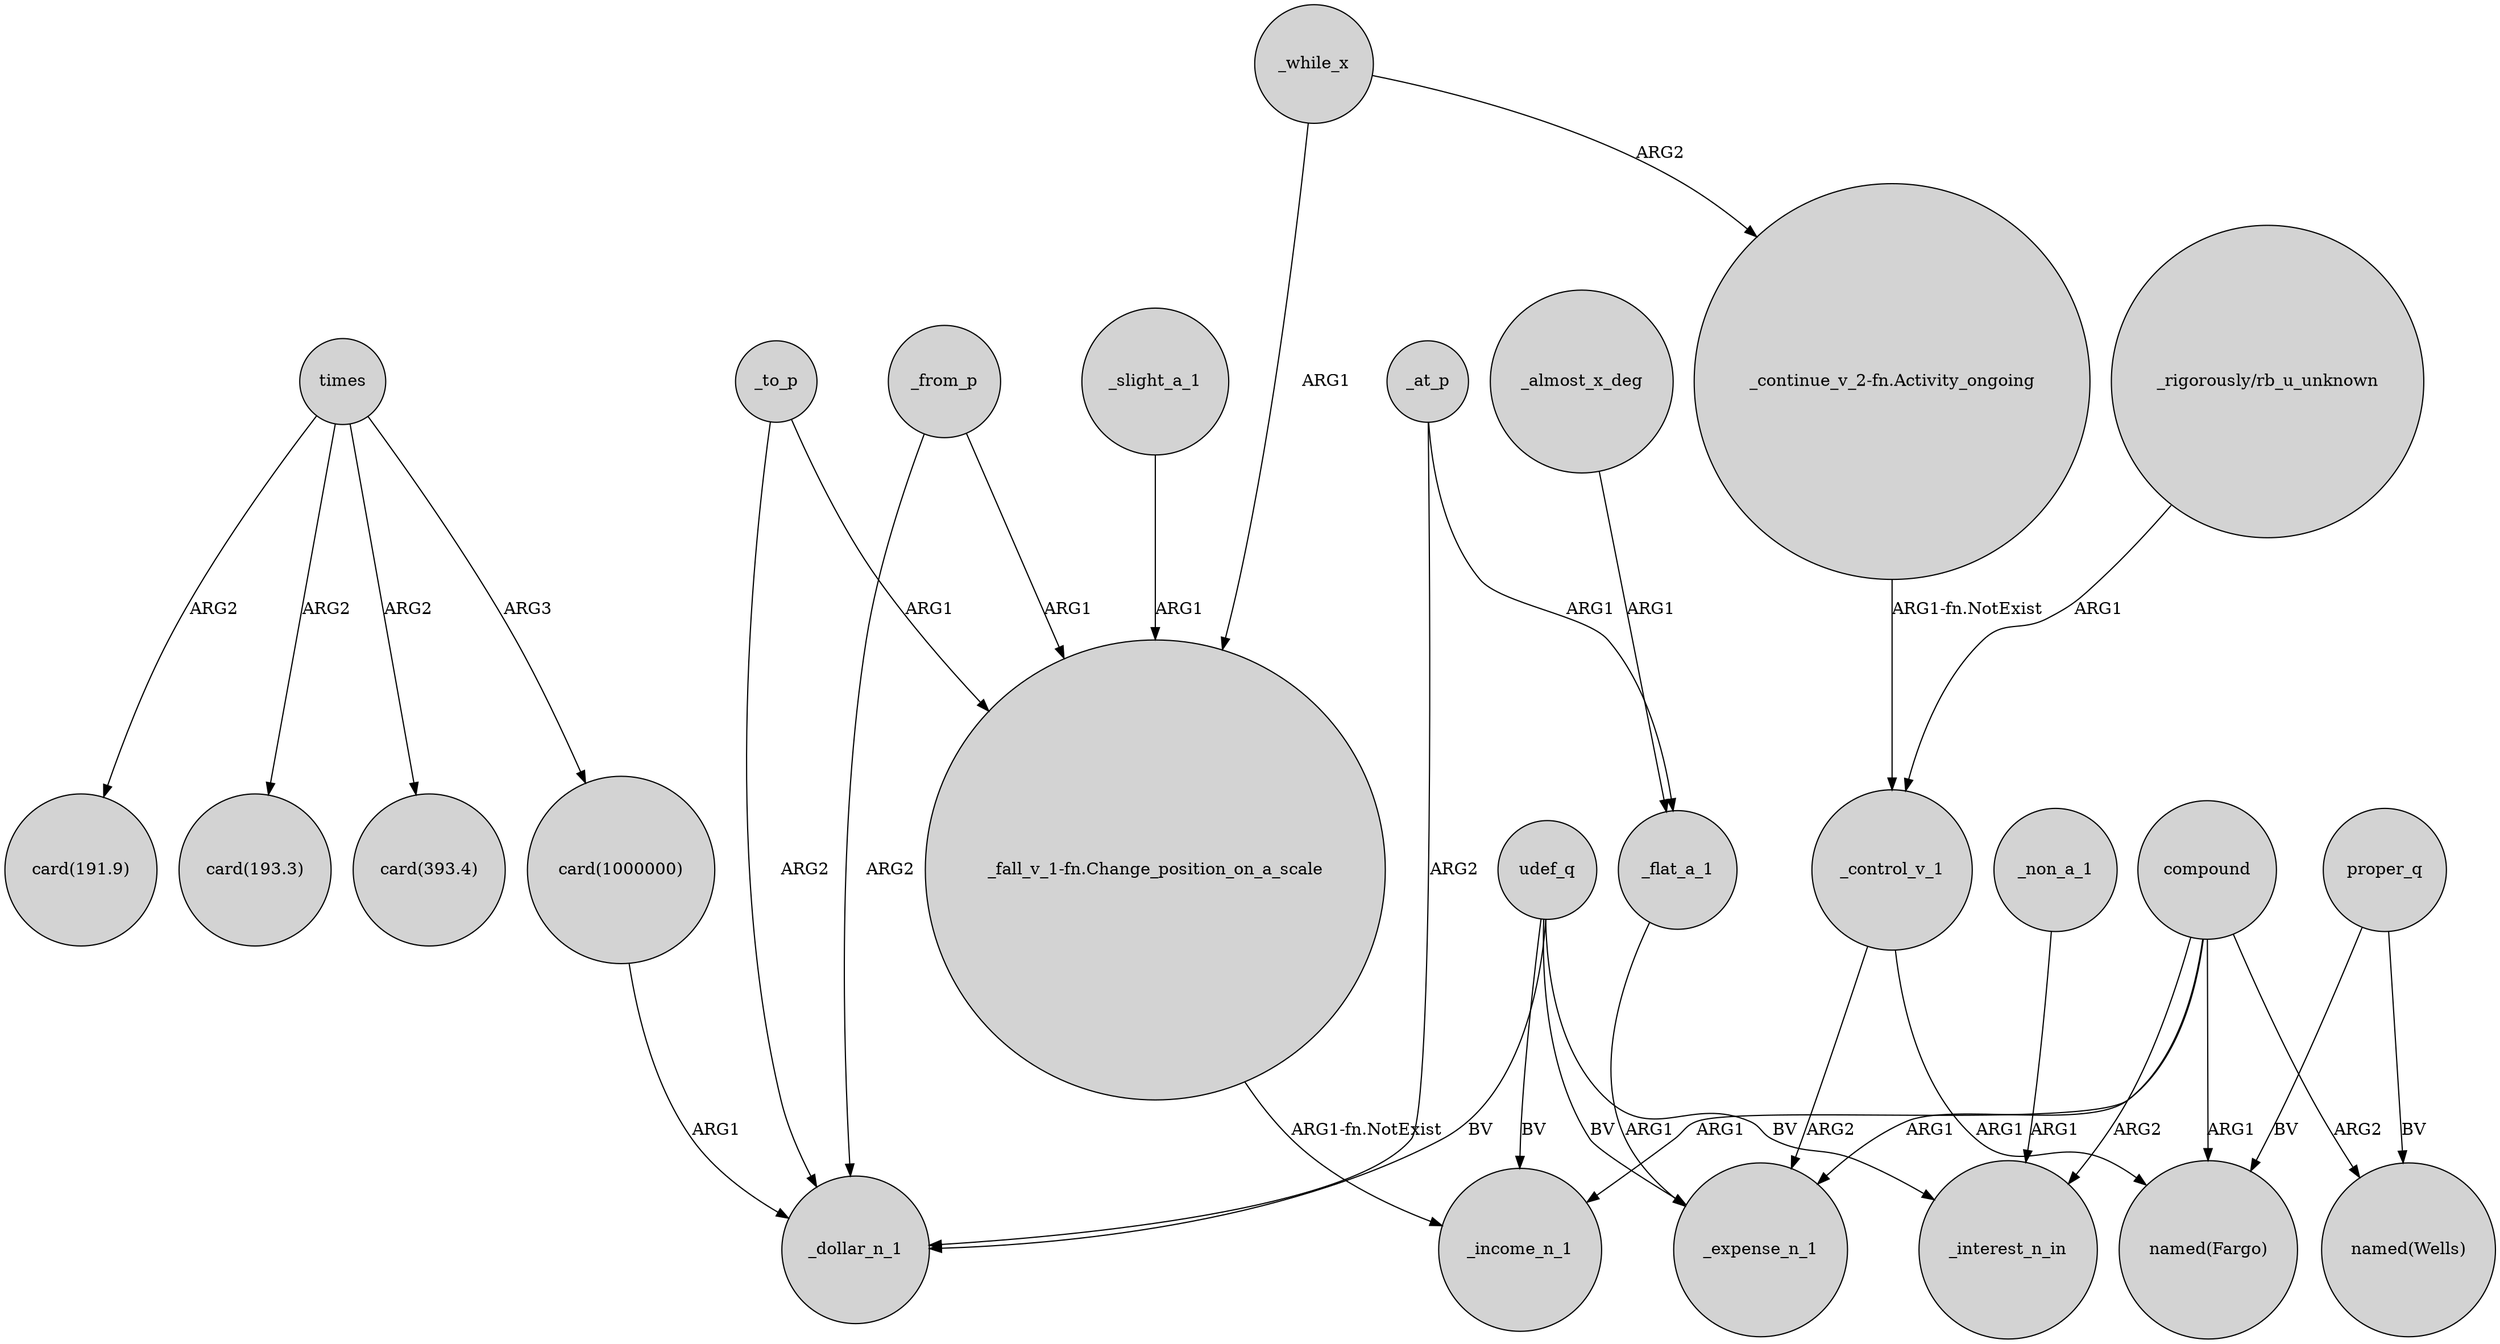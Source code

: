 digraph {
	node [shape=circle style=filled]
	udef_q -> _expense_n_1 [label=BV]
	_at_p -> _flat_a_1 [label=ARG1]
	"card(1000000)" -> _dollar_n_1 [label=ARG1]
	_flat_a_1 -> _expense_n_1 [label=ARG1]
	"_fall_v_1-fn.Change_position_on_a_scale" -> _income_n_1 [label="ARG1-fn.NotExist"]
	_at_p -> _dollar_n_1 [label=ARG2]
	proper_q -> "named(Fargo)" [label=BV]
	_to_p -> _dollar_n_1 [label=ARG2]
	compound -> _expense_n_1 [label=ARG1]
	compound -> _income_n_1 [label=ARG1]
	_from_p -> "_fall_v_1-fn.Change_position_on_a_scale" [label=ARG1]
	compound -> "named(Fargo)" [label=ARG1]
	times -> "card(393.4)" [label=ARG2]
	times -> "card(191.9)" [label=ARG2]
	udef_q -> _interest_n_in [label=BV]
	_slight_a_1 -> "_fall_v_1-fn.Change_position_on_a_scale" [label=ARG1]
	compound -> _interest_n_in [label=ARG2]
	_control_v_1 -> "named(Fargo)" [label=ARG1]
	proper_q -> "named(Wells)" [label=BV]
	times -> "card(1000000)" [label=ARG3]
	_while_x -> "_continue_v_2-fn.Activity_ongoing" [label=ARG2]
	compound -> "named(Wells)" [label=ARG2]
	_control_v_1 -> _expense_n_1 [label=ARG2]
	_almost_x_deg -> _flat_a_1 [label=ARG1]
	times -> "card(193.3)" [label=ARG2]
	_while_x -> "_fall_v_1-fn.Change_position_on_a_scale" [label=ARG1]
	_non_a_1 -> _interest_n_in [label=ARG1]
	_from_p -> _dollar_n_1 [label=ARG2]
	"_rigorously/rb_u_unknown" -> _control_v_1 [label=ARG1]
	_to_p -> "_fall_v_1-fn.Change_position_on_a_scale" [label=ARG1]
	udef_q -> _dollar_n_1 [label=BV]
	udef_q -> _income_n_1 [label=BV]
	"_continue_v_2-fn.Activity_ongoing" -> _control_v_1 [label="ARG1-fn.NotExist"]
}
